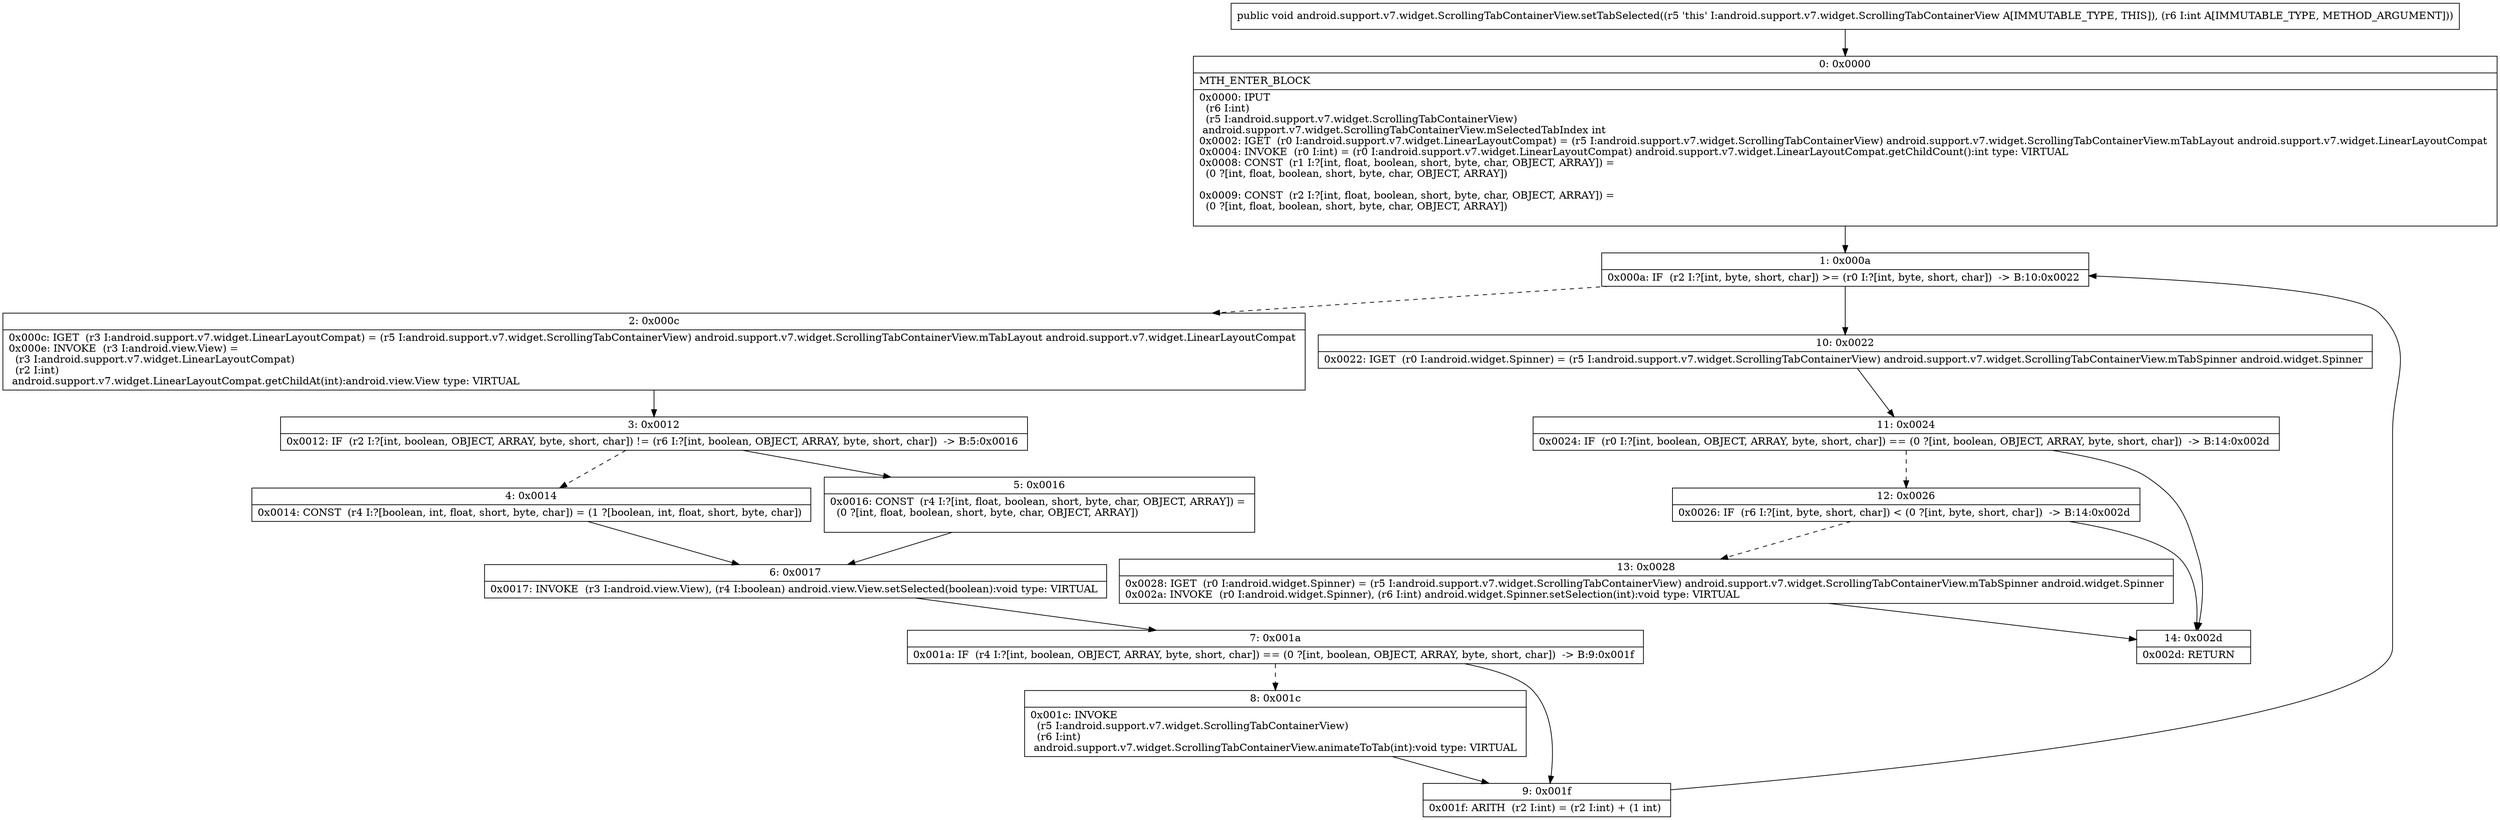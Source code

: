 digraph "CFG forandroid.support.v7.widget.ScrollingTabContainerView.setTabSelected(I)V" {
Node_0 [shape=record,label="{0\:\ 0x0000|MTH_ENTER_BLOCK\l|0x0000: IPUT  \l  (r6 I:int)\l  (r5 I:android.support.v7.widget.ScrollingTabContainerView)\l android.support.v7.widget.ScrollingTabContainerView.mSelectedTabIndex int \l0x0002: IGET  (r0 I:android.support.v7.widget.LinearLayoutCompat) = (r5 I:android.support.v7.widget.ScrollingTabContainerView) android.support.v7.widget.ScrollingTabContainerView.mTabLayout android.support.v7.widget.LinearLayoutCompat \l0x0004: INVOKE  (r0 I:int) = (r0 I:android.support.v7.widget.LinearLayoutCompat) android.support.v7.widget.LinearLayoutCompat.getChildCount():int type: VIRTUAL \l0x0008: CONST  (r1 I:?[int, float, boolean, short, byte, char, OBJECT, ARRAY]) = \l  (0 ?[int, float, boolean, short, byte, char, OBJECT, ARRAY])\l \l0x0009: CONST  (r2 I:?[int, float, boolean, short, byte, char, OBJECT, ARRAY]) = \l  (0 ?[int, float, boolean, short, byte, char, OBJECT, ARRAY])\l \l}"];
Node_1 [shape=record,label="{1\:\ 0x000a|0x000a: IF  (r2 I:?[int, byte, short, char]) \>= (r0 I:?[int, byte, short, char])  \-\> B:10:0x0022 \l}"];
Node_2 [shape=record,label="{2\:\ 0x000c|0x000c: IGET  (r3 I:android.support.v7.widget.LinearLayoutCompat) = (r5 I:android.support.v7.widget.ScrollingTabContainerView) android.support.v7.widget.ScrollingTabContainerView.mTabLayout android.support.v7.widget.LinearLayoutCompat \l0x000e: INVOKE  (r3 I:android.view.View) = \l  (r3 I:android.support.v7.widget.LinearLayoutCompat)\l  (r2 I:int)\l android.support.v7.widget.LinearLayoutCompat.getChildAt(int):android.view.View type: VIRTUAL \l}"];
Node_3 [shape=record,label="{3\:\ 0x0012|0x0012: IF  (r2 I:?[int, boolean, OBJECT, ARRAY, byte, short, char]) != (r6 I:?[int, boolean, OBJECT, ARRAY, byte, short, char])  \-\> B:5:0x0016 \l}"];
Node_4 [shape=record,label="{4\:\ 0x0014|0x0014: CONST  (r4 I:?[boolean, int, float, short, byte, char]) = (1 ?[boolean, int, float, short, byte, char]) \l}"];
Node_5 [shape=record,label="{5\:\ 0x0016|0x0016: CONST  (r4 I:?[int, float, boolean, short, byte, char, OBJECT, ARRAY]) = \l  (0 ?[int, float, boolean, short, byte, char, OBJECT, ARRAY])\l \l}"];
Node_6 [shape=record,label="{6\:\ 0x0017|0x0017: INVOKE  (r3 I:android.view.View), (r4 I:boolean) android.view.View.setSelected(boolean):void type: VIRTUAL \l}"];
Node_7 [shape=record,label="{7\:\ 0x001a|0x001a: IF  (r4 I:?[int, boolean, OBJECT, ARRAY, byte, short, char]) == (0 ?[int, boolean, OBJECT, ARRAY, byte, short, char])  \-\> B:9:0x001f \l}"];
Node_8 [shape=record,label="{8\:\ 0x001c|0x001c: INVOKE  \l  (r5 I:android.support.v7.widget.ScrollingTabContainerView)\l  (r6 I:int)\l android.support.v7.widget.ScrollingTabContainerView.animateToTab(int):void type: VIRTUAL \l}"];
Node_9 [shape=record,label="{9\:\ 0x001f|0x001f: ARITH  (r2 I:int) = (r2 I:int) + (1 int) \l}"];
Node_10 [shape=record,label="{10\:\ 0x0022|0x0022: IGET  (r0 I:android.widget.Spinner) = (r5 I:android.support.v7.widget.ScrollingTabContainerView) android.support.v7.widget.ScrollingTabContainerView.mTabSpinner android.widget.Spinner \l}"];
Node_11 [shape=record,label="{11\:\ 0x0024|0x0024: IF  (r0 I:?[int, boolean, OBJECT, ARRAY, byte, short, char]) == (0 ?[int, boolean, OBJECT, ARRAY, byte, short, char])  \-\> B:14:0x002d \l}"];
Node_12 [shape=record,label="{12\:\ 0x0026|0x0026: IF  (r6 I:?[int, byte, short, char]) \< (0 ?[int, byte, short, char])  \-\> B:14:0x002d \l}"];
Node_13 [shape=record,label="{13\:\ 0x0028|0x0028: IGET  (r0 I:android.widget.Spinner) = (r5 I:android.support.v7.widget.ScrollingTabContainerView) android.support.v7.widget.ScrollingTabContainerView.mTabSpinner android.widget.Spinner \l0x002a: INVOKE  (r0 I:android.widget.Spinner), (r6 I:int) android.widget.Spinner.setSelection(int):void type: VIRTUAL \l}"];
Node_14 [shape=record,label="{14\:\ 0x002d|0x002d: RETURN   \l}"];
MethodNode[shape=record,label="{public void android.support.v7.widget.ScrollingTabContainerView.setTabSelected((r5 'this' I:android.support.v7.widget.ScrollingTabContainerView A[IMMUTABLE_TYPE, THIS]), (r6 I:int A[IMMUTABLE_TYPE, METHOD_ARGUMENT])) }"];
MethodNode -> Node_0;
Node_0 -> Node_1;
Node_1 -> Node_2[style=dashed];
Node_1 -> Node_10;
Node_2 -> Node_3;
Node_3 -> Node_4[style=dashed];
Node_3 -> Node_5;
Node_4 -> Node_6;
Node_5 -> Node_6;
Node_6 -> Node_7;
Node_7 -> Node_8[style=dashed];
Node_7 -> Node_9;
Node_8 -> Node_9;
Node_9 -> Node_1;
Node_10 -> Node_11;
Node_11 -> Node_12[style=dashed];
Node_11 -> Node_14;
Node_12 -> Node_13[style=dashed];
Node_12 -> Node_14;
Node_13 -> Node_14;
}

